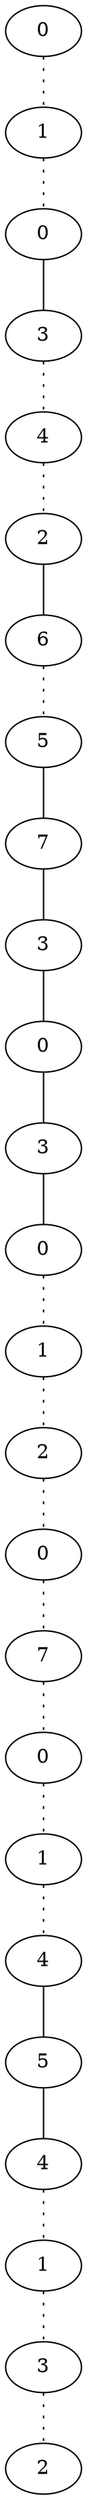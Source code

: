 graph {
a0[label=0];
a1[label=1];
a2[label=0];
a3[label=3];
a4[label=4];
a5[label=2];
a6[label=6];
a7[label=5];
a8[label=7];
a9[label=3];
a10[label=0];
a11[label=3];
a12[label=0];
a13[label=1];
a14[label=2];
a15[label=0];
a16[label=7];
a17[label=0];
a18[label=1];
a19[label=4];
a20[label=5];
a21[label=4];
a22[label=1];
a23[label=3];
a24[label=2];
a0 -- a1 [style=dotted];
a1 -- a2 [style=dotted];
a2 -- a3;
a3 -- a4 [style=dotted];
a4 -- a5 [style=dotted];
a5 -- a6;
a6 -- a7 [style=dotted];
a7 -- a8;
a8 -- a9;
a9 -- a10;
a10 -- a11;
a11 -- a12;
a12 -- a13 [style=dotted];
a13 -- a14 [style=dotted];
a14 -- a15 [style=dotted];
a15 -- a16 [style=dotted];
a16 -- a17 [style=dotted];
a17 -- a18 [style=dotted];
a18 -- a19 [style=dotted];
a19 -- a20;
a20 -- a21;
a21 -- a22 [style=dotted];
a22 -- a23 [style=dotted];
a23 -- a24 [style=dotted];
}
